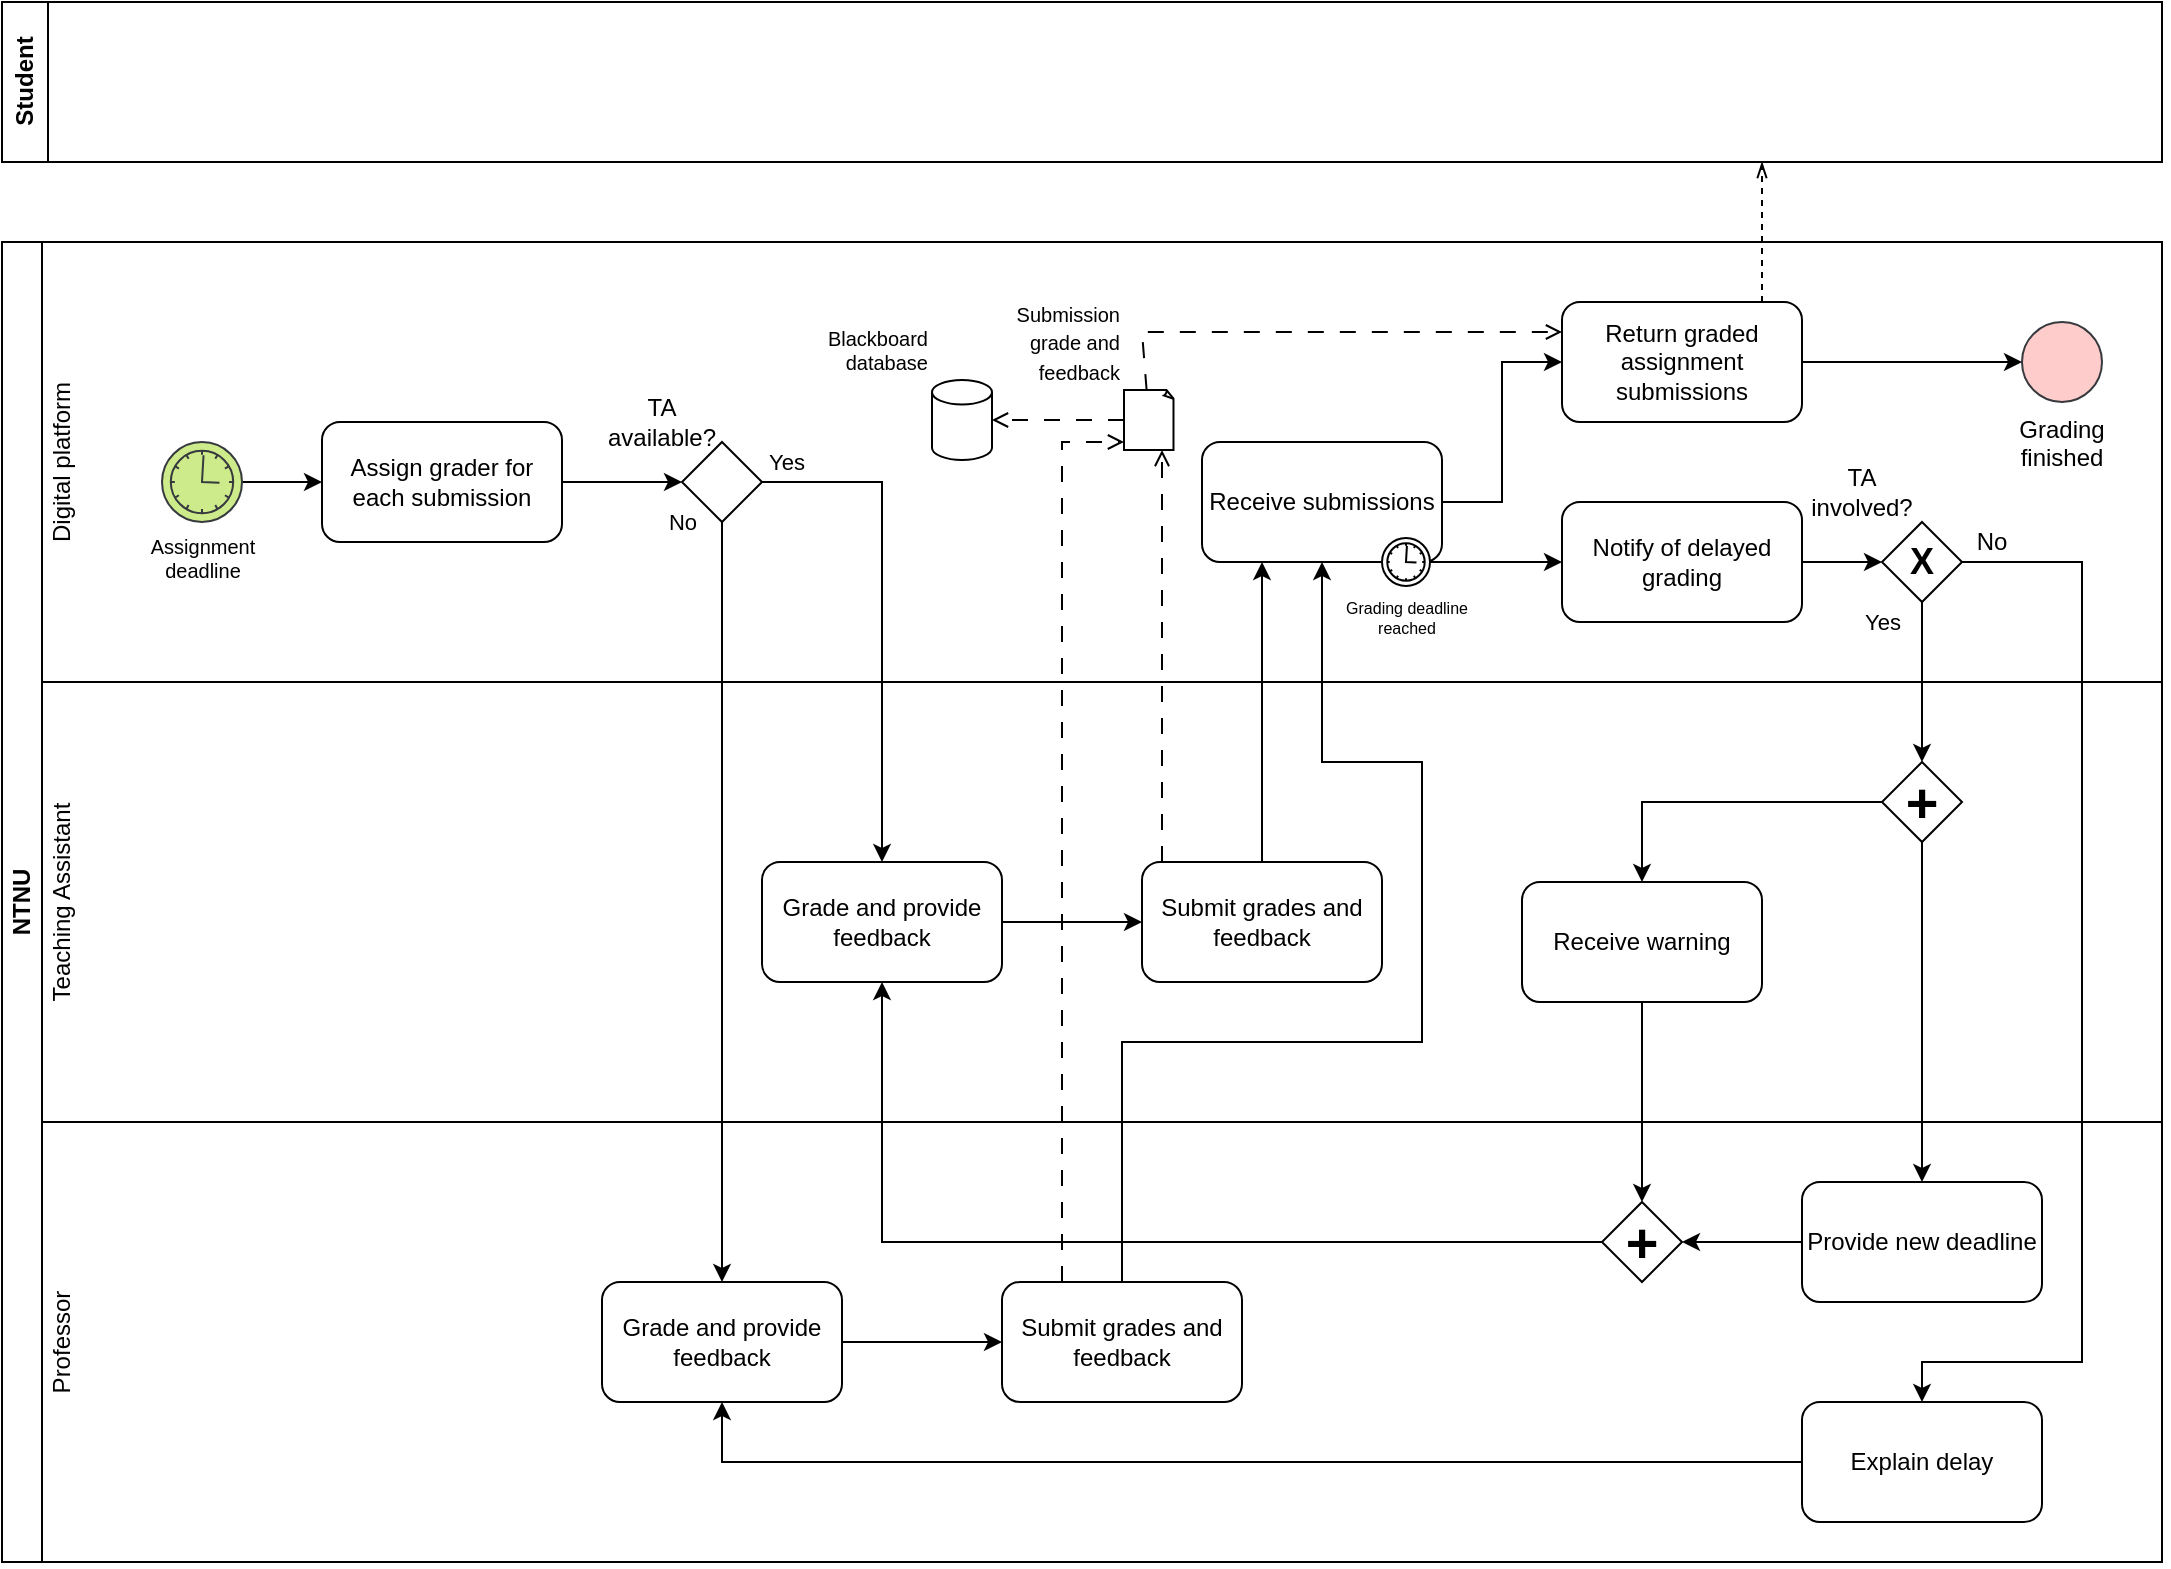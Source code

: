 <mxfile version="24.7.17">
  <diagram name="Page-1" id="urQb3Z_GzVzaUPeI280F">
    <mxGraphModel dx="874" dy="524" grid="1" gridSize="10" guides="1" tooltips="1" connect="1" arrows="1" fold="1" page="1" pageScale="1" pageWidth="1169" pageHeight="827" math="0" shadow="0">
      <root>
        <mxCell id="0" />
        <mxCell id="1" parent="0" />
        <mxCell id="vQfRLKGX5QoJXCVROELz-1" value="Student" style="swimlane;horizontal=0;whiteSpace=wrap;html=1;" parent="1" vertex="1">
          <mxGeometry x="40" y="20" width="1080" height="80" as="geometry" />
        </mxCell>
        <mxCell id="vQfRLKGX5QoJXCVROELz-2" value="Digital platform" style="swimlane;horizontal=0;whiteSpace=wrap;html=1;startSize=20;fontStyle=0;strokeColor=none;" parent="1" vertex="1">
          <mxGeometry x="60" y="140" width="1060" height="220" as="geometry" />
        </mxCell>
        <mxCell id="vQfRLKGX5QoJXCVROELz-36" style="edgeStyle=orthogonalEdgeStyle;rounded=0;orthogonalLoop=1;jettySize=auto;html=1;dashed=1;endArrow=openThin;endFill=0;" parent="vQfRLKGX5QoJXCVROELz-2" source="vQfRLKGX5QoJXCVROELz-34" edge="1">
          <mxGeometry relative="1" as="geometry">
            <mxPoint x="860" y="-40" as="targetPoint" />
            <Array as="points">
              <mxPoint x="860" y="-40" />
            </Array>
          </mxGeometry>
        </mxCell>
        <mxCell id="vQfRLKGX5QoJXCVROELz-88" value="" style="edgeStyle=orthogonalEdgeStyle;rounded=0;orthogonalLoop=1;jettySize=auto;html=1;" parent="vQfRLKGX5QoJXCVROELz-2" source="vQfRLKGX5QoJXCVROELz-6" target="vQfRLKGX5QoJXCVROELz-87" edge="1">
          <mxGeometry relative="1" as="geometry" />
        </mxCell>
        <mxCell id="vQfRLKGX5QoJXCVROELz-6" value="Assign grader for each submission" style="rounded=1;whiteSpace=wrap;html=1;" parent="vQfRLKGX5QoJXCVROELz-2" vertex="1">
          <mxGeometry x="140" y="90" width="120" height="60" as="geometry" />
        </mxCell>
        <mxCell id="vQfRLKGX5QoJXCVROELz-9" style="edgeStyle=orthogonalEdgeStyle;rounded=0;orthogonalLoop=1;jettySize=auto;html=1;entryX=0;entryY=0.5;entryDx=0;entryDy=0;" parent="vQfRLKGX5QoJXCVROELz-2" source="vQfRLKGX5QoJXCVROELz-8" target="vQfRLKGX5QoJXCVROELz-6" edge="1">
          <mxGeometry relative="1" as="geometry" />
        </mxCell>
        <mxCell id="vQfRLKGX5QoJXCVROELz-8" value="&lt;div style=&quot;font-size: 10px;&quot;&gt;Assignment&lt;/div&gt;&lt;div style=&quot;font-size: 10px;&quot;&gt;deadline&lt;br style=&quot;font-size: 10px;&quot;&gt;&lt;/div&gt;" style="points=[[0.145,0.145,0],[0.5,0,0],[0.855,0.145,0],[1,0.5,0],[0.855,0.855,0],[0.5,1,0],[0.145,0.855,0],[0,0.5,0]];shape=mxgraph.bpmn.event;html=1;verticalLabelPosition=bottom;labelBackgroundColor=#ffffff;verticalAlign=top;align=center;perimeter=ellipsePerimeter;outlineConnect=0;aspect=fixed;outline=standard;symbol=timer;fillColor=#cdeb8b;strokeColor=#36393d;fontSize=10;" parent="vQfRLKGX5QoJXCVROELz-2" vertex="1">
          <mxGeometry x="60" y="100" width="40" height="40" as="geometry" />
        </mxCell>
        <mxCell id="vQfRLKGX5QoJXCVROELz-87" value="" style="rhombus;whiteSpace=wrap;html=1;aspect=fixed;labelPosition=left;verticalLabelPosition=top;align=right;verticalAlign=bottom;" parent="vQfRLKGX5QoJXCVROELz-2" vertex="1">
          <mxGeometry x="320" y="100" width="40" height="40" as="geometry" />
        </mxCell>
        <mxCell id="vQfRLKGX5QoJXCVROELz-99" value="" style="edgeStyle=orthogonalEdgeStyle;rounded=0;orthogonalLoop=1;jettySize=auto;html=1;" parent="vQfRLKGX5QoJXCVROELz-2" source="vQfRLKGX5QoJXCVROELz-38" target="vQfRLKGX5QoJXCVROELz-98" edge="1">
          <mxGeometry relative="1" as="geometry" />
        </mxCell>
        <mxCell id="vQfRLKGX5QoJXCVROELz-105" value="TA involved?" style="text;strokeColor=none;align=center;fillColor=none;html=1;verticalAlign=middle;whiteSpace=wrap;rounded=0;" parent="vQfRLKGX5QoJXCVROELz-2" vertex="1">
          <mxGeometry x="880" y="110" width="60" height="30" as="geometry" />
        </mxCell>
        <mxCell id="vQfRLKGX5QoJXCVROELz-113" value="No" style="text;strokeColor=none;align=center;fillColor=none;html=1;verticalAlign=middle;whiteSpace=wrap;rounded=0;" parent="vQfRLKGX5QoJXCVROELz-2" vertex="1">
          <mxGeometry x="960" y="140" width="30" height="20" as="geometry" />
        </mxCell>
        <mxCell id="vQfRLKGX5QoJXCVROELz-124" value="TA available?" style="text;strokeColor=none;align=center;fillColor=none;html=1;verticalAlign=middle;whiteSpace=wrap;rounded=0;" parent="vQfRLKGX5QoJXCVROELz-2" vertex="1">
          <mxGeometry x="280" y="75" width="60" height="30" as="geometry" />
        </mxCell>
        <mxCell id="vQfRLKGX5QoJXCVROELz-38" value="Notify  of delayed grading" style="rounded=1;whiteSpace=wrap;html=1;" parent="vQfRLKGX5QoJXCVROELz-2" vertex="1">
          <mxGeometry x="760" y="130" width="120" height="60" as="geometry" />
        </mxCell>
        <mxCell id="vQfRLKGX5QoJXCVROELz-34" value="Return graded assignment submissions" style="rounded=1;whiteSpace=wrap;html=1;" parent="vQfRLKGX5QoJXCVROELz-2" vertex="1">
          <mxGeometry x="760" y="30" width="120" height="60" as="geometry" />
        </mxCell>
        <mxCell id="vQfRLKGX5QoJXCVROELz-98" value="&lt;font size=&quot;1&quot;&gt;&lt;b style=&quot;font-size: 18px;&quot;&gt;X&lt;/b&gt;&lt;/font&gt;" style="rhombus;whiteSpace=wrap;html=1;aspect=fixed;labelPosition=center;verticalLabelPosition=middle;align=center;verticalAlign=middle;" parent="vQfRLKGX5QoJXCVROELz-2" vertex="1">
          <mxGeometry x="920" y="140" width="40" height="40" as="geometry" />
        </mxCell>
        <mxCell id="vQfRLKGX5QoJXCVROELz-101" value="&lt;b style=&quot;font-size: 28px;&quot;&gt;&lt;font style=&quot;font-size: 28px;&quot;&gt;+&lt;/font&gt;&lt;/b&gt;" style="rhombus;whiteSpace=wrap;html=1;aspect=fixed;labelPosition=center;verticalLabelPosition=middle;align=center;verticalAlign=middle;fontSize=28;" parent="vQfRLKGX5QoJXCVROELz-2" vertex="1">
          <mxGeometry x="920" y="260" width="40" height="40" as="geometry" />
        </mxCell>
        <mxCell id="vQfRLKGX5QoJXCVROELz-103" value="Yes" style="edgeStyle=orthogonalEdgeStyle;rounded=0;orthogonalLoop=1;jettySize=auto;html=1;entryX=0.5;entryY=0;entryDx=0;entryDy=0;endArrow=classic;endFill=1;exitX=0.5;exitY=1;exitDx=0;exitDy=0;" parent="vQfRLKGX5QoJXCVROELz-2" source="vQfRLKGX5QoJXCVROELz-98" target="vQfRLKGX5QoJXCVROELz-101" edge="1">
          <mxGeometry x="-0.75" y="-20" relative="1" as="geometry">
            <mxPoint x="1040" y="190" as="sourcePoint" />
            <mxPoint x="940" y="260" as="targetPoint" />
            <Array as="points">
              <mxPoint x="940" y="230" />
              <mxPoint x="940" y="230" />
            </Array>
            <mxPoint as="offset" />
          </mxGeometry>
        </mxCell>
        <mxCell id="vQfRLKGX5QoJXCVROELz-3" value="Teaching Assistant" style="swimlane;horizontal=0;whiteSpace=wrap;html=1;fontStyle=0;startSize=20;strokeColor=none;" parent="1" vertex="1">
          <mxGeometry x="60" y="360" width="1060" height="220" as="geometry" />
        </mxCell>
        <mxCell id="vQfRLKGX5QoJXCVROELz-19" value="Grade and provide feedback" style="rounded=1;whiteSpace=wrap;html=1;" parent="vQfRLKGX5QoJXCVROELz-3" vertex="1">
          <mxGeometry x="360" y="90" width="120" height="60" as="geometry" />
        </mxCell>
        <mxCell id="vQfRLKGX5QoJXCVROELz-23" value="Submit grades and feedback" style="rounded=1;whiteSpace=wrap;html=1;" parent="vQfRLKGX5QoJXCVROELz-3" vertex="1">
          <mxGeometry x="550" y="90" width="120" height="60" as="geometry" />
        </mxCell>
        <mxCell id="vQfRLKGX5QoJXCVROELz-32" value="Receive submissions" style="rounded=1;whiteSpace=wrap;html=1;" parent="vQfRLKGX5QoJXCVROELz-3" vertex="1">
          <mxGeometry x="580" y="-120" width="120" height="60" as="geometry" />
        </mxCell>
        <mxCell id="vQfRLKGX5QoJXCVROELz-26" value="&lt;div style=&quot;font-size: 8px;&quot;&gt;Grading deadline&lt;/div&gt;&lt;div style=&quot;font-size: 8px;&quot;&gt;reached&lt;br style=&quot;font-size: 8px;&quot;&gt;&lt;/div&gt;" style="points=[[0.145,0.145,0],[0.5,0,0],[0.855,0.145,0],[1,0.5,0],[0.855,0.855,0],[0.5,1,0],[0.145,0.855,0],[0,0.5,0]];shape=mxgraph.bpmn.event;html=1;verticalLabelPosition=bottom;labelBackgroundColor=none;verticalAlign=top;align=center;perimeter=ellipsePerimeter;outlineConnect=0;aspect=fixed;outline=standard;symbol=timer;fontSize=8;" parent="vQfRLKGX5QoJXCVROELz-3" vertex="1">
          <mxGeometry x="670" y="-72" width="24" height="24" as="geometry" />
        </mxCell>
        <mxCell id="vQfRLKGX5QoJXCVROELz-21" value="&lt;font style=&quot;font-size: 10px;&quot;&gt;Submission grade and feedback&lt;/font&gt;" style="whiteSpace=wrap;html=1;shape=mxgraph.basic.document;labelPosition=left;verticalLabelPosition=top;align=right;verticalAlign=bottom;" parent="vQfRLKGX5QoJXCVROELz-3" vertex="1">
          <mxGeometry x="541" y="-146" width="25" height="30" as="geometry" />
        </mxCell>
        <mxCell id="vQfRLKGX5QoJXCVROELz-24" value="" style="edgeStyle=orthogonalEdgeStyle;rounded=0;orthogonalLoop=1;jettySize=auto;html=1;" parent="vQfRLKGX5QoJXCVROELz-3" source="vQfRLKGX5QoJXCVROELz-19" target="vQfRLKGX5QoJXCVROELz-23" edge="1">
          <mxGeometry relative="1" as="geometry" />
        </mxCell>
        <mxCell id="vQfRLKGX5QoJXCVROELz-33" style="edgeStyle=orthogonalEdgeStyle;rounded=0;orthogonalLoop=1;jettySize=auto;html=1;entryX=0.25;entryY=1;entryDx=0;entryDy=0;endArrow=classic;endFill=1;exitX=0.5;exitY=0;exitDx=0;exitDy=0;" parent="vQfRLKGX5QoJXCVROELz-3" source="vQfRLKGX5QoJXCVROELz-23" target="vQfRLKGX5QoJXCVROELz-32" edge="1">
          <mxGeometry relative="1" as="geometry">
            <Array as="points">
              <mxPoint x="610" y="-30" />
              <mxPoint x="610" y="-30" />
            </Array>
          </mxGeometry>
        </mxCell>
        <mxCell id="vQfRLKGX5QoJXCVROELz-22" style="rounded=0;orthogonalLoop=1;jettySize=auto;html=1;dashed=1;endArrow=open;endFill=0;dashPattern=8 8;" parent="vQfRLKGX5QoJXCVROELz-3" edge="1">
          <mxGeometry relative="1" as="geometry">
            <mxPoint x="560" y="90" as="sourcePoint" />
            <mxPoint x="560" y="-116" as="targetPoint" />
            <Array as="points" />
          </mxGeometry>
        </mxCell>
        <mxCell id="vQfRLKGX5QoJXCVROELz-5" value="Professor" style="swimlane;horizontal=0;whiteSpace=wrap;html=1;fontStyle=0;startSize=20;strokeColor=none;" parent="1" vertex="1">
          <mxGeometry x="60" y="580" width="1060" height="220" as="geometry" />
        </mxCell>
        <mxCell id="vQfRLKGX5QoJXCVROELz-93" value="" style="edgeStyle=orthogonalEdgeStyle;rounded=0;orthogonalLoop=1;jettySize=auto;html=1;" parent="vQfRLKGX5QoJXCVROELz-5" source="vQfRLKGX5QoJXCVROELz-96" target="vQfRLKGX5QoJXCVROELz-95" edge="1">
          <mxGeometry relative="1" as="geometry" />
        </mxCell>
        <mxCell id="vQfRLKGX5QoJXCVROELz-95" value="Submit grades and feedback" style="rounded=1;whiteSpace=wrap;html=1;" parent="vQfRLKGX5QoJXCVROELz-5" vertex="1">
          <mxGeometry x="480" y="80" width="120" height="60" as="geometry" />
        </mxCell>
        <mxCell id="vQfRLKGX5QoJXCVROELz-96" value="Grade and provide feedback" style="rounded=1;whiteSpace=wrap;html=1;" parent="vQfRLKGX5QoJXCVROELz-5" vertex="1">
          <mxGeometry x="280" y="80" width="120" height="60" as="geometry" />
        </mxCell>
        <mxCell id="vQfRLKGX5QoJXCVROELz-43" value="Provide new deadline" style="rounded=1;whiteSpace=wrap;html=1;" parent="vQfRLKGX5QoJXCVROELz-5" vertex="1">
          <mxGeometry x="880" y="30" width="120" height="60" as="geometry" />
        </mxCell>
        <mxCell id="vQfRLKGX5QoJXCVROELz-92" value="No" style="edgeStyle=orthogonalEdgeStyle;rounded=0;orthogonalLoop=1;jettySize=auto;html=1;entryX=0.5;entryY=0;entryDx=0;entryDy=0;endArrow=classic;endFill=1;exitX=0.5;exitY=1;exitDx=0;exitDy=0;" parent="1" source="vQfRLKGX5QoJXCVROELz-87" target="vQfRLKGX5QoJXCVROELz-96" edge="1">
          <mxGeometry x="-1" y="-20" relative="1" as="geometry">
            <Array as="points">
              <mxPoint x="400" y="620" />
              <mxPoint x="400" y="620" />
            </Array>
            <mxPoint as="offset" />
            <mxPoint x="400" y="560" as="targetPoint" />
          </mxGeometry>
        </mxCell>
        <mxCell id="vQfRLKGX5QoJXCVROELz-97" style="edgeStyle=orthogonalEdgeStyle;rounded=0;orthogonalLoop=1;jettySize=auto;html=1;entryX=0.5;entryY=1;entryDx=0;entryDy=0;endArrow=classic;endFill=1;exitX=0.5;exitY=0;exitDx=0;exitDy=0;" parent="1" source="vQfRLKGX5QoJXCVROELz-95" target="vQfRLKGX5QoJXCVROELz-32" edge="1">
          <mxGeometry relative="1" as="geometry">
            <Array as="points">
              <mxPoint x="600" y="540" />
              <mxPoint x="750" y="540" />
              <mxPoint x="750" y="400" />
              <mxPoint x="700" y="400" />
            </Array>
          </mxGeometry>
        </mxCell>
        <mxCell id="vQfRLKGX5QoJXCVROELz-118" style="rounded=0;orthogonalLoop=1;jettySize=auto;html=1;exitX=0.25;exitY=0;exitDx=0;exitDy=0;dashed=1;dashPattern=8 8;endArrow=open;endFill=0;" parent="1" source="vQfRLKGX5QoJXCVROELz-95" edge="1">
          <mxGeometry relative="1" as="geometry">
            <mxPoint x="601" y="240" as="targetPoint" />
            <Array as="points">
              <mxPoint x="570" y="240" />
            </Array>
          </mxGeometry>
        </mxCell>
        <mxCell id="vQfRLKGX5QoJXCVROELz-123" style="edgeStyle=orthogonalEdgeStyle;rounded=0;orthogonalLoop=1;jettySize=auto;html=1;entryX=0.5;entryY=1;entryDx=0;entryDy=0;exitX=0;exitY=0.5;exitDx=0;exitDy=0;endArrow=classic;endFill=1;" parent="1" source="vQfRLKGX5QoJXCVROELz-45" target="vQfRLKGX5QoJXCVROELz-19" edge="1">
          <mxGeometry relative="1" as="geometry">
            <Array as="points">
              <mxPoint x="480" y="640" />
            </Array>
          </mxGeometry>
        </mxCell>
        <mxCell id="vQfRLKGX5QoJXCVROELz-35" style="edgeStyle=orthogonalEdgeStyle;rounded=0;orthogonalLoop=1;jettySize=auto;html=1;entryX=0;entryY=0.5;entryDx=0;entryDy=0;" parent="1" source="vQfRLKGX5QoJXCVROELz-32" target="vQfRLKGX5QoJXCVROELz-34" edge="1">
          <mxGeometry relative="1" as="geometry" />
        </mxCell>
        <mxCell id="vQfRLKGX5QoJXCVROELz-39" style="edgeStyle=orthogonalEdgeStyle;rounded=0;orthogonalLoop=1;jettySize=auto;html=1;entryX=0;entryY=0.5;entryDx=0;entryDy=0;" parent="1" source="vQfRLKGX5QoJXCVROELz-26" target="vQfRLKGX5QoJXCVROELz-38" edge="1">
          <mxGeometry relative="1" as="geometry" />
        </mxCell>
        <mxCell id="vQfRLKGX5QoJXCVROELz-50" style="rounded=0;orthogonalLoop=1;jettySize=auto;html=1;entryX=0;entryY=0.25;entryDx=0;entryDy=0;dashed=1;endArrow=open;endFill=0;dashPattern=8 8;" parent="1" source="vQfRLKGX5QoJXCVROELz-21" target="vQfRLKGX5QoJXCVROELz-34" edge="1">
          <mxGeometry relative="1" as="geometry">
            <Array as="points">
              <mxPoint x="610" y="185" />
            </Array>
          </mxGeometry>
        </mxCell>
        <mxCell id="vQfRLKGX5QoJXCVROELz-16" value="Yes" style="edgeStyle=orthogonalEdgeStyle;rounded=0;orthogonalLoop=1;jettySize=auto;html=1;entryX=0.5;entryY=0;entryDx=0;entryDy=0;endArrow=classic;endFill=1;exitX=1;exitY=0.5;exitDx=0;exitDy=0;" parent="1" source="vQfRLKGX5QoJXCVROELz-87" target="vQfRLKGX5QoJXCVROELz-19" edge="1">
          <mxGeometry x="-0.905" y="10" relative="1" as="geometry">
            <mxPoint as="offset" />
            <mxPoint x="360" y="260" as="sourcePoint" />
            <mxPoint x="410" y="360" as="targetPoint" />
          </mxGeometry>
        </mxCell>
        <mxCell id="vQfRLKGX5QoJXCVROELz-121" style="edgeStyle=orthogonalEdgeStyle;rounded=0;orthogonalLoop=1;jettySize=auto;html=1;entryX=0.5;entryY=1;entryDx=0;entryDy=0;" parent="1" source="vQfRLKGX5QoJXCVROELz-106" target="vQfRLKGX5QoJXCVROELz-96" edge="1">
          <mxGeometry relative="1" as="geometry" />
        </mxCell>
        <mxCell id="vQfRLKGX5QoJXCVROELz-47" style="edgeStyle=orthogonalEdgeStyle;rounded=0;orthogonalLoop=1;jettySize=auto;html=1;entryX=1;entryY=0.5;entryDx=0;entryDy=0;" parent="1" source="vQfRLKGX5QoJXCVROELz-43" target="vQfRLKGX5QoJXCVROELz-45" edge="1">
          <mxGeometry relative="1" as="geometry" />
        </mxCell>
        <mxCell id="vQfRLKGX5QoJXCVROELz-104" style="edgeStyle=orthogonalEdgeStyle;rounded=0;orthogonalLoop=1;jettySize=auto;html=1;entryX=0.5;entryY=0;entryDx=0;entryDy=0;endArrow=classic;endFill=1;exitX=0.5;exitY=1;exitDx=0;exitDy=0;" parent="1" source="vQfRLKGX5QoJXCVROELz-101" target="vQfRLKGX5QoJXCVROELz-43" edge="1">
          <mxGeometry relative="1" as="geometry">
            <Array as="points">
              <mxPoint x="1000" y="490" />
              <mxPoint x="1000" y="490" />
            </Array>
          </mxGeometry>
        </mxCell>
        <mxCell id="0W7rQ_Go9Zhq5Q8DH7vZ-1" value="NTNU" style="swimlane;horizontal=0;whiteSpace=wrap;html=1;startSize=20;" parent="1" vertex="1">
          <mxGeometry x="40" y="140" width="1080" height="660" as="geometry" />
        </mxCell>
        <mxCell id="vQfRLKGX5QoJXCVROELz-48" value="Grading finished" style="ellipse;whiteSpace=wrap;html=1;aspect=fixed;fillColor=#ffcccc;strokeColor=#36393d;labelPosition=center;verticalLabelPosition=bottom;align=center;verticalAlign=top;" parent="0W7rQ_Go9Zhq5Q8DH7vZ-1" vertex="1">
          <mxGeometry x="1010" y="40" width="40" height="40" as="geometry" />
        </mxCell>
        <mxCell id="vQfRLKGX5QoJXCVROELz-106" value="Explain delay" style="rounded=1;whiteSpace=wrap;html=1;" parent="0W7rQ_Go9Zhq5Q8DH7vZ-1" vertex="1">
          <mxGeometry x="900" y="580" width="120" height="60" as="geometry" />
        </mxCell>
        <mxCell id="vQfRLKGX5QoJXCVROELz-41" value="Receive warning" style="rounded=1;whiteSpace=wrap;html=1;" parent="0W7rQ_Go9Zhq5Q8DH7vZ-1" vertex="1">
          <mxGeometry x="760" y="320" width="120" height="60" as="geometry" />
        </mxCell>
        <mxCell id="vQfRLKGX5QoJXCVROELz-45" value="&lt;b style=&quot;font-size: 28px;&quot;&gt;+&lt;/b&gt;" style="rhombus;whiteSpace=wrap;html=1;aspect=fixed;fontSize=28;" parent="0W7rQ_Go9Zhq5Q8DH7vZ-1" vertex="1">
          <mxGeometry x="800" y="480" width="40" height="40" as="geometry" />
        </mxCell>
        <mxCell id="vQfRLKGX5QoJXCVROELz-122" style="edgeStyle=orthogonalEdgeStyle;rounded=0;orthogonalLoop=1;jettySize=auto;html=1;entryX=0.5;entryY=0;entryDx=0;entryDy=0;endArrow=classic;endFill=1;" parent="0W7rQ_Go9Zhq5Q8DH7vZ-1" source="vQfRLKGX5QoJXCVROELz-41" target="vQfRLKGX5QoJXCVROELz-45" edge="1">
          <mxGeometry relative="1" as="geometry" />
        </mxCell>
        <mxCell id="vQfRLKGX5QoJXCVROELz-29" value="Blackboard database" style="shape=cylinder3;whiteSpace=wrap;html=1;boundedLbl=1;backgroundOutline=1;size=6.111;aspect=fixed;labelPosition=left;verticalLabelPosition=top;align=right;verticalAlign=bottom;fontSize=10;" parent="0W7rQ_Go9Zhq5Q8DH7vZ-1" vertex="1">
          <mxGeometry x="465" y="69" width="30" height="40" as="geometry" />
        </mxCell>
        <mxCell id="4-mj3I8jzw34vxcD2zpt-1" value="" style="endArrow=none;html=1;rounded=0;strokeColor=#FFFFFF;" edge="1" parent="0W7rQ_Go9Zhq5Q8DH7vZ-1">
          <mxGeometry width="50" height="50" relative="1" as="geometry">
            <mxPoint y="661" as="sourcePoint" />
            <mxPoint x="1082" y="661" as="targetPoint" />
          </mxGeometry>
        </mxCell>
        <mxCell id="vQfRLKGX5QoJXCVROELz-49" value="" style="edgeStyle=orthogonalEdgeStyle;rounded=0;orthogonalLoop=1;jettySize=auto;html=1;" parent="1" source="vQfRLKGX5QoJXCVROELz-34" target="vQfRLKGX5QoJXCVROELz-48" edge="1">
          <mxGeometry relative="1" as="geometry" />
        </mxCell>
        <mxCell id="vQfRLKGX5QoJXCVROELz-110" style="edgeStyle=orthogonalEdgeStyle;rounded=0;orthogonalLoop=1;jettySize=auto;html=1;entryX=0.5;entryY=0;entryDx=0;entryDy=0;exitX=1;exitY=0.5;exitDx=0;exitDy=0;endArrow=classic;endFill=1;" parent="1" source="vQfRLKGX5QoJXCVROELz-98" target="vQfRLKGX5QoJXCVROELz-106" edge="1">
          <mxGeometry relative="1" as="geometry">
            <mxPoint x="1160" y="320" as="sourcePoint" />
            <Array as="points">
              <mxPoint x="1080" y="300" />
              <mxPoint x="1080" y="700" />
              <mxPoint x="1000" y="700" />
            </Array>
          </mxGeometry>
        </mxCell>
        <mxCell id="vQfRLKGX5QoJXCVROELz-100" value="" style="edgeStyle=orthogonalEdgeStyle;rounded=0;orthogonalLoop=1;jettySize=auto;html=1;entryX=0.5;entryY=0;entryDx=0;entryDy=0;endArrow=classic;endFill=1;exitX=0;exitY=0.5;exitDx=0;exitDy=0;" parent="1" source="vQfRLKGX5QoJXCVROELz-101" target="vQfRLKGX5QoJXCVROELz-41" edge="1">
          <mxGeometry x="-1" y="-90" relative="1" as="geometry">
            <mxPoint as="offset" />
          </mxGeometry>
        </mxCell>
        <mxCell id="0W7rQ_Go9Zhq5Q8DH7vZ-2" value="" style="endArrow=none;html=1;rounded=0;entryX=0;entryY=0;entryDx=0;entryDy=0;exitX=1;exitY=0;exitDx=0;exitDy=0;" parent="1" source="vQfRLKGX5QoJXCVROELz-3" target="vQfRLKGX5QoJXCVROELz-3" edge="1">
          <mxGeometry width="50" height="50" relative="1" as="geometry">
            <mxPoint x="410" y="480" as="sourcePoint" />
            <mxPoint x="460" y="430" as="targetPoint" />
          </mxGeometry>
        </mxCell>
        <mxCell id="0W7rQ_Go9Zhq5Q8DH7vZ-3" value="" style="endArrow=none;html=1;rounded=0;exitX=0;exitY=0;exitDx=0;exitDy=0;" parent="1" source="vQfRLKGX5QoJXCVROELz-5" edge="1">
          <mxGeometry width="50" height="50" relative="1" as="geometry">
            <mxPoint x="360" y="580" as="sourcePoint" />
            <mxPoint x="1120" y="580" as="targetPoint" />
          </mxGeometry>
        </mxCell>
        <mxCell id="vQfRLKGX5QoJXCVROELz-30" style="rounded=0;orthogonalLoop=1;jettySize=auto;html=1;entryX=1;entryY=0.5;entryDx=0;entryDy=0;entryPerimeter=0;dashed=1;endArrow=open;endFill=0;exitX=0;exitY=0.5;exitDx=0;exitDy=0;exitPerimeter=0;dashPattern=8 8;" parent="1" source="vQfRLKGX5QoJXCVROELz-21" target="vQfRLKGX5QoJXCVROELz-29" edge="1">
          <mxGeometry relative="1" as="geometry">
            <mxPoint x="580" y="500" as="sourcePoint" />
            <mxPoint x="513" y="345" as="targetPoint" />
          </mxGeometry>
        </mxCell>
      </root>
    </mxGraphModel>
  </diagram>
</mxfile>
